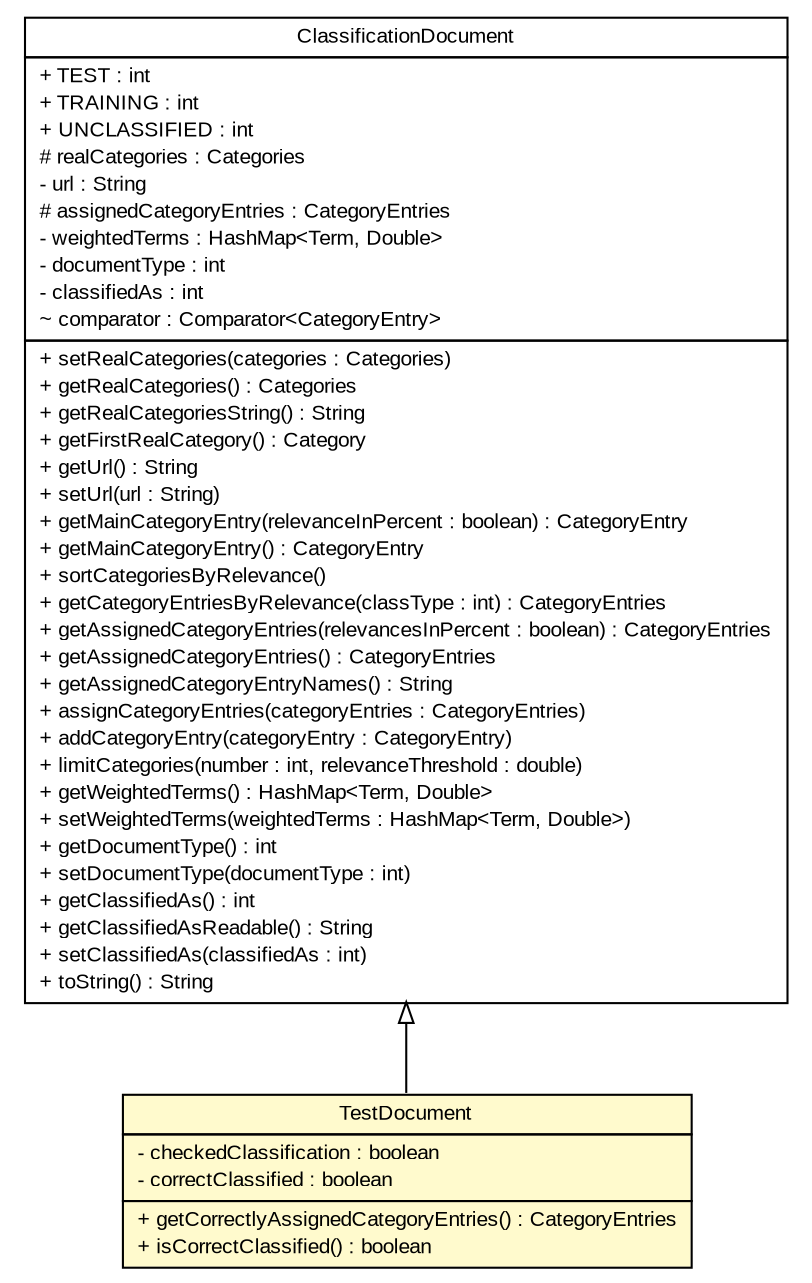 #!/usr/local/bin/dot
#
# Class diagram 
# Generated by UMLGraph version 5.2 (http://www.umlgraph.org/)
#

digraph G {
	edge [fontname="arial",fontsize=10,labelfontname="arial",labelfontsize=10];
	node [fontname="arial",fontsize=10,shape=plaintext];
	nodesep=0.25;
	ranksep=0.5;
	// tud.iir.classification.page.TestDocument
	c15141 [label=<<table title="tud.iir.classification.page.TestDocument" border="0" cellborder="1" cellspacing="0" cellpadding="2" port="p" bgcolor="lemonChiffon" href="./TestDocument.html">
		<tr><td><table border="0" cellspacing="0" cellpadding="1">
<tr><td align="center" balign="center"> TestDocument </td></tr>
		</table></td></tr>
		<tr><td><table border="0" cellspacing="0" cellpadding="1">
<tr><td align="left" balign="left"> - checkedClassification : boolean </td></tr>
<tr><td align="left" balign="left"> - correctClassified : boolean </td></tr>
		</table></td></tr>
		<tr><td><table border="0" cellspacing="0" cellpadding="1">
<tr><td align="left" balign="left"> + getCorrectlyAssignedCategoryEntries() : CategoryEntries </td></tr>
<tr><td align="left" balign="left"> + isCorrectClassified() : boolean </td></tr>
		</table></td></tr>
		</table>>, fontname="arial", fontcolor="black", fontsize=10.0];
	// tud.iir.classification.page.ClassificationDocument
	c15152 [label=<<table title="tud.iir.classification.page.ClassificationDocument" border="0" cellborder="1" cellspacing="0" cellpadding="2" port="p" href="./ClassificationDocument.html">
		<tr><td><table border="0" cellspacing="0" cellpadding="1">
<tr><td align="center" balign="center"> ClassificationDocument </td></tr>
		</table></td></tr>
		<tr><td><table border="0" cellspacing="0" cellpadding="1">
<tr><td align="left" balign="left"> + TEST : int </td></tr>
<tr><td align="left" balign="left"> + TRAINING : int </td></tr>
<tr><td align="left" balign="left"> + UNCLASSIFIED : int </td></tr>
<tr><td align="left" balign="left"> # realCategories : Categories </td></tr>
<tr><td align="left" balign="left"> - url : String </td></tr>
<tr><td align="left" balign="left"> # assignedCategoryEntries : CategoryEntries </td></tr>
<tr><td align="left" balign="left"> - weightedTerms : HashMap&lt;Term, Double&gt; </td></tr>
<tr><td align="left" balign="left"> - documentType : int </td></tr>
<tr><td align="left" balign="left"> - classifiedAs : int </td></tr>
<tr><td align="left" balign="left"> ~ comparator : Comparator&lt;CategoryEntry&gt; </td></tr>
		</table></td></tr>
		<tr><td><table border="0" cellspacing="0" cellpadding="1">
<tr><td align="left" balign="left"> + setRealCategories(categories : Categories) </td></tr>
<tr><td align="left" balign="left"> + getRealCategories() : Categories </td></tr>
<tr><td align="left" balign="left"> + getRealCategoriesString() : String </td></tr>
<tr><td align="left" balign="left"> + getFirstRealCategory() : Category </td></tr>
<tr><td align="left" balign="left"> + getUrl() : String </td></tr>
<tr><td align="left" balign="left"> + setUrl(url : String) </td></tr>
<tr><td align="left" balign="left"> + getMainCategoryEntry(relevanceInPercent : boolean) : CategoryEntry </td></tr>
<tr><td align="left" balign="left"> + getMainCategoryEntry() : CategoryEntry </td></tr>
<tr><td align="left" balign="left"> + sortCategoriesByRelevance() </td></tr>
<tr><td align="left" balign="left"> + getCategoryEntriesByRelevance(classType : int) : CategoryEntries </td></tr>
<tr><td align="left" balign="left"> + getAssignedCategoryEntries(relevancesInPercent : boolean) : CategoryEntries </td></tr>
<tr><td align="left" balign="left"> + getAssignedCategoryEntries() : CategoryEntries </td></tr>
<tr><td align="left" balign="left"> + getAssignedCategoryEntryNames() : String </td></tr>
<tr><td align="left" balign="left"> + assignCategoryEntries(categoryEntries : CategoryEntries) </td></tr>
<tr><td align="left" balign="left"> + addCategoryEntry(categoryEntry : CategoryEntry) </td></tr>
<tr><td align="left" balign="left"> + limitCategories(number : int, relevanceThreshold : double) </td></tr>
<tr><td align="left" balign="left"> + getWeightedTerms() : HashMap&lt;Term, Double&gt; </td></tr>
<tr><td align="left" balign="left"> + setWeightedTerms(weightedTerms : HashMap&lt;Term, Double&gt;) </td></tr>
<tr><td align="left" balign="left"> + getDocumentType() : int </td></tr>
<tr><td align="left" balign="left"> + setDocumentType(documentType : int) </td></tr>
<tr><td align="left" balign="left"> + getClassifiedAs() : int </td></tr>
<tr><td align="left" balign="left"> + getClassifiedAsReadable() : String </td></tr>
<tr><td align="left" balign="left"> + setClassifiedAs(classifiedAs : int) </td></tr>
<tr><td align="left" balign="left"> + toString() : String </td></tr>
		</table></td></tr>
		</table>>, fontname="arial", fontcolor="black", fontsize=10.0];
	//tud.iir.classification.page.TestDocument extends tud.iir.classification.page.ClassificationDocument
	c15152:p -> c15141:p [dir=back,arrowtail=empty];
}

